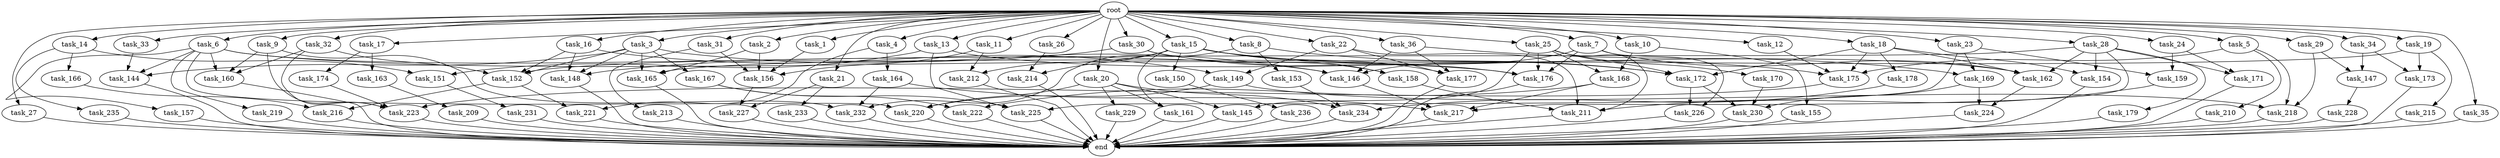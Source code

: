 digraph G {
  task_148 [size="970662608.896000"];
  task_171 [size="154618822.656000"];
  task_32 [size="1.024000"];
  task_220 [size="1494648619.008000"];
  task_156 [size="2147483648.000000"];
  task_27 [size="1.024000"];
  task_153 [size="214748364.800000"];
  task_4 [size="1.024000"];
  task_2 [size="1.024000"];
  task_13 [size="1.024000"];
  task_147 [size="111669149.696000"];
  task_224 [size="764504178.688000"];
  task_176 [size="1941325217.792000"];
  task_177 [size="489626271.744000"];
  task_228 [size="137438953.472000"];
  task_223 [size="1082331758.592000"];
  task_6 [size="1.024000"];
  task_9 [size="1.024000"];
  task_216 [size="1005022347.264000"];
  task_149 [size="352187318.272000"];
  task_159 [size="111669149.696000"];
  task_20 [size="1.024000"];
  task_164 [size="309237645.312000"];
  task_231 [size="34359738.368000"];
  task_33 [size="1.024000"];
  task_150 [size="137438953.472000"];
  task_234 [size="1047972020.224000"];
  task_218 [size="532575944.704000"];
  task_31 [size="1.024000"];
  task_14 [size="1.024000"];
  task_36 [size="1.024000"];
  task_16 [size="1.024000"];
  task_209 [size="77309411.328000"];
  task_161 [size="352187318.272000"];
  task_158 [size="833223655.424000"];
  task_170 [size="309237645.312000"];
  task_15 [size="1.024000"];
  task_10 [size="1.024000"];
  task_229 [size="214748364.800000"];
  task_29 [size="1.024000"];
  task_222 [size="1279900254.208000"];
  task_162 [size="1254130450.432000"];
  task_155 [size="34359738.368000"];
  task_221 [size="1005022347.264000"];
  task_26 [size="1.024000"];
  task_174 [size="309237645.312000"];
  end [size="0.000000"];
  task_227 [size="858993459.200000"];
  task_169 [size="171798691.840000"];
  task_7 [size="1.024000"];
  task_235 [size="549755813.888000"];
  task_160 [size="1494648619.008000"];
  task_18 [size="1.024000"];
  task_12 [size="1.024000"];
  task_230 [size="1236950581.248000"];
  task_210 [size="34359738.368000"];
  task_144 [size="1546188226.560000"];
  task_173 [size="730144440.320000"];
  task_236 [size="77309411.328000"];
  task_167 [size="137438953.472000"];
  task_154 [size="627065225.216000"];
  task_25 [size="1.024000"];
  task_21 [size="1.024000"];
  task_146 [size="1211180777.472000"];
  task_23 [size="1.024000"];
  root [size="0.000000"];
  task_5 [size="1.024000"];
  task_11 [size="1.024000"];
  task_219 [size="858993459.200000"];
  task_179 [size="77309411.328000"];
  task_3 [size="1.024000"];
  task_166 [size="549755813.888000"];
  task_212 [size="996432412.672000"];
  task_213 [size="858993459.200000"];
  task_225 [size="1443109011.456000"];
  task_232 [size="1056561954.816000"];
  task_22 [size="1.024000"];
  task_28 [size="1.024000"];
  task_165 [size="1047972020.224000"];
  task_175 [size="1142461300.736000"];
  task_34 [size="1.024000"];
  task_233 [size="309237645.312000"];
  task_211 [size="1211180777.472000"];
  task_226 [size="214748364.800000"];
  task_17 [size="1.024000"];
  task_19 [size="1.024000"];
  task_168 [size="343597383.680000"];
  task_214 [size="446676598.784000"];
  task_215 [size="695784701.952000"];
  task_217 [size="1468878815.232000"];
  task_178 [size="549755813.888000"];
  task_157 [size="858993459.200000"];
  task_1 [size="1.024000"];
  task_172 [size="1211180777.472000"];
  task_35 [size="1.024000"];
  task_163 [size="309237645.312000"];
  task_30 [size="1.024000"];
  task_145 [size="523986010.112000"];
  task_24 [size="1.024000"];
  task_152 [size="566935683.072000"];
  task_8 [size="1.024000"];
  task_151 [size="1099511627.776000"];

  task_148 -> end [size="1.000000"];
  task_171 -> end [size="1.000000"];
  task_32 -> task_152 [size="209715200.000000"];
  task_32 -> task_160 [size="209715200.000000"];
  task_32 -> task_223 [size="209715200.000000"];
  task_220 -> end [size="1.000000"];
  task_156 -> task_227 [size="536870912.000000"];
  task_27 -> end [size="1.000000"];
  task_153 -> task_234 [size="134217728.000000"];
  task_4 -> task_221 [size="301989888.000000"];
  task_4 -> task_164 [size="301989888.000000"];
  task_2 -> task_156 [size="209715200.000000"];
  task_2 -> task_165 [size="209715200.000000"];
  task_13 -> task_162 [size="536870912.000000"];
  task_13 -> task_151 [size="536870912.000000"];
  task_13 -> task_225 [size="536870912.000000"];
  task_147 -> task_228 [size="134217728.000000"];
  task_224 -> end [size="1.000000"];
  task_176 -> end [size="1.000000"];
  task_177 -> end [size="1.000000"];
  task_228 -> end [size="1.000000"];
  task_223 -> end [size="1.000000"];
  task_6 -> task_157 [size="838860800.000000"];
  task_6 -> task_220 [size="838860800.000000"];
  task_6 -> task_219 [size="838860800.000000"];
  task_6 -> task_144 [size="838860800.000000"];
  task_6 -> task_176 [size="838860800.000000"];
  task_6 -> task_160 [size="838860800.000000"];
  task_6 -> task_146 [size="838860800.000000"];
  task_9 -> task_232 [size="411041792.000000"];
  task_9 -> task_223 [size="411041792.000000"];
  task_9 -> task_160 [size="411041792.000000"];
  task_216 -> end [size="1.000000"];
  task_149 -> task_220 [size="411041792.000000"];
  task_149 -> task_218 [size="411041792.000000"];
  task_159 -> task_211 [size="134217728.000000"];
  task_20 -> task_161 [size="209715200.000000"];
  task_20 -> task_220 [size="209715200.000000"];
  task_20 -> task_145 [size="209715200.000000"];
  task_20 -> task_229 [size="209715200.000000"];
  task_20 -> task_234 [size="209715200.000000"];
  task_164 -> task_232 [size="411041792.000000"];
  task_164 -> task_217 [size="411041792.000000"];
  task_231 -> end [size="1.000000"];
  task_33 -> task_144 [size="536870912.000000"];
  task_150 -> task_236 [size="75497472.000000"];
  task_234 -> end [size="1.000000"];
  task_218 -> end [size="1.000000"];
  task_31 -> task_213 [size="838860800.000000"];
  task_31 -> task_156 [size="838860800.000000"];
  task_14 -> task_235 [size="536870912.000000"];
  task_14 -> task_151 [size="536870912.000000"];
  task_14 -> task_166 [size="536870912.000000"];
  task_36 -> task_169 [size="134217728.000000"];
  task_36 -> task_177 [size="134217728.000000"];
  task_36 -> task_146 [size="134217728.000000"];
  task_16 -> task_148 [size="134217728.000000"];
  task_16 -> task_149 [size="134217728.000000"];
  task_16 -> task_152 [size="134217728.000000"];
  task_209 -> end [size="1.000000"];
  task_161 -> end [size="1.000000"];
  task_158 -> task_211 [size="536870912.000000"];
  task_170 -> task_230 [size="536870912.000000"];
  task_15 -> task_177 [size="134217728.000000"];
  task_15 -> task_214 [size="134217728.000000"];
  task_15 -> task_158 [size="134217728.000000"];
  task_15 -> task_175 [size="134217728.000000"];
  task_15 -> task_161 [size="134217728.000000"];
  task_15 -> task_150 [size="134217728.000000"];
  task_15 -> task_172 [size="134217728.000000"];
  task_15 -> task_212 [size="134217728.000000"];
  task_10 -> task_155 [size="33554432.000000"];
  task_10 -> task_168 [size="33554432.000000"];
  task_229 -> end [size="1.000000"];
  task_29 -> task_147 [size="75497472.000000"];
  task_29 -> task_218 [size="75497472.000000"];
  task_222 -> end [size="1.000000"];
  task_162 -> task_224 [size="209715200.000000"];
  task_155 -> end [size="1.000000"];
  task_221 -> end [size="1.000000"];
  task_26 -> task_214 [size="301989888.000000"];
  task_174 -> task_223 [size="301989888.000000"];
  task_227 -> end [size="1.000000"];
  task_169 -> task_230 [size="536870912.000000"];
  task_169 -> task_224 [size="536870912.000000"];
  task_7 -> task_176 [size="75497472.000000"];
  task_7 -> task_146 [size="75497472.000000"];
  task_7 -> task_162 [size="75497472.000000"];
  task_7 -> task_226 [size="75497472.000000"];
  task_235 -> end [size="1.000000"];
  task_160 -> end [size="1.000000"];
  task_18 -> task_175 [size="536870912.000000"];
  task_18 -> task_154 [size="536870912.000000"];
  task_18 -> task_162 [size="536870912.000000"];
  task_18 -> task_172 [size="536870912.000000"];
  task_18 -> task_178 [size="536870912.000000"];
  task_12 -> task_175 [size="411041792.000000"];
  task_230 -> end [size="1.000000"];
  task_210 -> end [size="1.000000"];
  task_144 -> end [size="1.000000"];
  task_173 -> end [size="1.000000"];
  task_236 -> end [size="1.000000"];
  task_167 -> task_225 [size="838860800.000000"];
  task_167 -> task_222 [size="838860800.000000"];
  task_154 -> end [size="1.000000"];
  task_25 -> task_168 [size="301989888.000000"];
  task_25 -> task_211 [size="301989888.000000"];
  task_25 -> task_145 [size="301989888.000000"];
  task_25 -> task_176 [size="301989888.000000"];
  task_25 -> task_170 [size="301989888.000000"];
  task_25 -> task_172 [size="301989888.000000"];
  task_21 -> task_227 [size="301989888.000000"];
  task_21 -> task_233 [size="301989888.000000"];
  task_146 -> task_217 [size="536870912.000000"];
  task_23 -> task_169 [size="33554432.000000"];
  task_23 -> task_159 [size="33554432.000000"];
  task_23 -> task_225 [size="33554432.000000"];
  root -> task_12 [size="1.000000"];
  root -> task_36 [size="1.000000"];
  root -> task_16 [size="1.000000"];
  root -> task_9 [size="1.000000"];
  root -> task_1 [size="1.000000"];
  root -> task_11 [size="1.000000"];
  root -> task_22 [size="1.000000"];
  root -> task_7 [size="1.000000"];
  root -> task_28 [size="1.000000"];
  root -> task_4 [size="1.000000"];
  root -> task_34 [size="1.000000"];
  root -> task_2 [size="1.000000"];
  root -> task_15 [size="1.000000"];
  root -> task_10 [size="1.000000"];
  root -> task_29 [size="1.000000"];
  root -> task_21 [size="1.000000"];
  root -> task_17 [size="1.000000"];
  root -> task_18 [size="1.000000"];
  root -> task_27 [size="1.000000"];
  root -> task_20 [size="1.000000"];
  root -> task_23 [size="1.000000"];
  root -> task_6 [size="1.000000"];
  root -> task_32 [size="1.000000"];
  root -> task_5 [size="1.000000"];
  root -> task_26 [size="1.000000"];
  root -> task_25 [size="1.000000"];
  root -> task_8 [size="1.000000"];
  root -> task_35 [size="1.000000"];
  root -> task_13 [size="1.000000"];
  root -> task_30 [size="1.000000"];
  root -> task_19 [size="1.000000"];
  root -> task_33 [size="1.000000"];
  root -> task_24 [size="1.000000"];
  root -> task_3 [size="1.000000"];
  root -> task_31 [size="1.000000"];
  root -> task_14 [size="1.000000"];
  task_5 -> task_175 [size="33554432.000000"];
  task_5 -> task_210 [size="33554432.000000"];
  task_5 -> task_218 [size="33554432.000000"];
  task_11 -> task_156 [size="838860800.000000"];
  task_11 -> task_212 [size="838860800.000000"];
  task_219 -> end [size="1.000000"];
  task_179 -> end [size="1.000000"];
  task_3 -> task_148 [size="134217728.000000"];
  task_3 -> task_167 [size="134217728.000000"];
  task_3 -> task_144 [size="134217728.000000"];
  task_3 -> task_152 [size="134217728.000000"];
  task_3 -> task_165 [size="134217728.000000"];
  task_3 -> task_146 [size="134217728.000000"];
  task_166 -> task_216 [size="301989888.000000"];
  task_212 -> end [size="1.000000"];
  task_213 -> end [size="1.000000"];
  task_225 -> end [size="1.000000"];
  task_232 -> end [size="1.000000"];
  task_22 -> task_149 [size="209715200.000000"];
  task_22 -> task_177 [size="209715200.000000"];
  task_22 -> task_211 [size="209715200.000000"];
  task_28 -> task_154 [size="75497472.000000"];
  task_28 -> task_162 [size="75497472.000000"];
  task_28 -> task_171 [size="75497472.000000"];
  task_28 -> task_152 [size="75497472.000000"];
  task_28 -> task_217 [size="75497472.000000"];
  task_28 -> task_179 [size="75497472.000000"];
  task_165 -> end [size="1.000000"];
  task_175 -> task_223 [size="134217728.000000"];
  task_34 -> task_147 [size="33554432.000000"];
  task_34 -> task_173 [size="33554432.000000"];
  task_233 -> end [size="1.000000"];
  task_211 -> end [size="1.000000"];
  task_226 -> end [size="1.000000"];
  task_17 -> task_163 [size="301989888.000000"];
  task_17 -> task_174 [size="301989888.000000"];
  task_19 -> task_215 [size="679477248.000000"];
  task_19 -> task_165 [size="679477248.000000"];
  task_19 -> task_173 [size="679477248.000000"];
  task_168 -> task_217 [size="411041792.000000"];
  task_168 -> task_222 [size="411041792.000000"];
  task_214 -> end [size="1.000000"];
  task_215 -> end [size="1.000000"];
  task_217 -> end [size="1.000000"];
  task_178 -> task_234 [size="679477248.000000"];
  task_157 -> end [size="1.000000"];
  task_1 -> task_156 [size="209715200.000000"];
  task_172 -> task_230 [size="134217728.000000"];
  task_172 -> task_226 [size="134217728.000000"];
  task_35 -> end [size="1.000000"];
  task_163 -> task_209 [size="75497472.000000"];
  task_30 -> task_148 [size="679477248.000000"];
  task_30 -> task_176 [size="679477248.000000"];
  task_30 -> task_158 [size="679477248.000000"];
  task_145 -> end [size="1.000000"];
  task_24 -> task_159 [size="75497472.000000"];
  task_24 -> task_171 [size="75497472.000000"];
  task_152 -> task_221 [size="679477248.000000"];
  task_152 -> task_216 [size="679477248.000000"];
  task_8 -> task_232 [size="209715200.000000"];
  task_8 -> task_172 [size="209715200.000000"];
  task_8 -> task_153 [size="209715200.000000"];
  task_151 -> task_231 [size="33554432.000000"];
}
